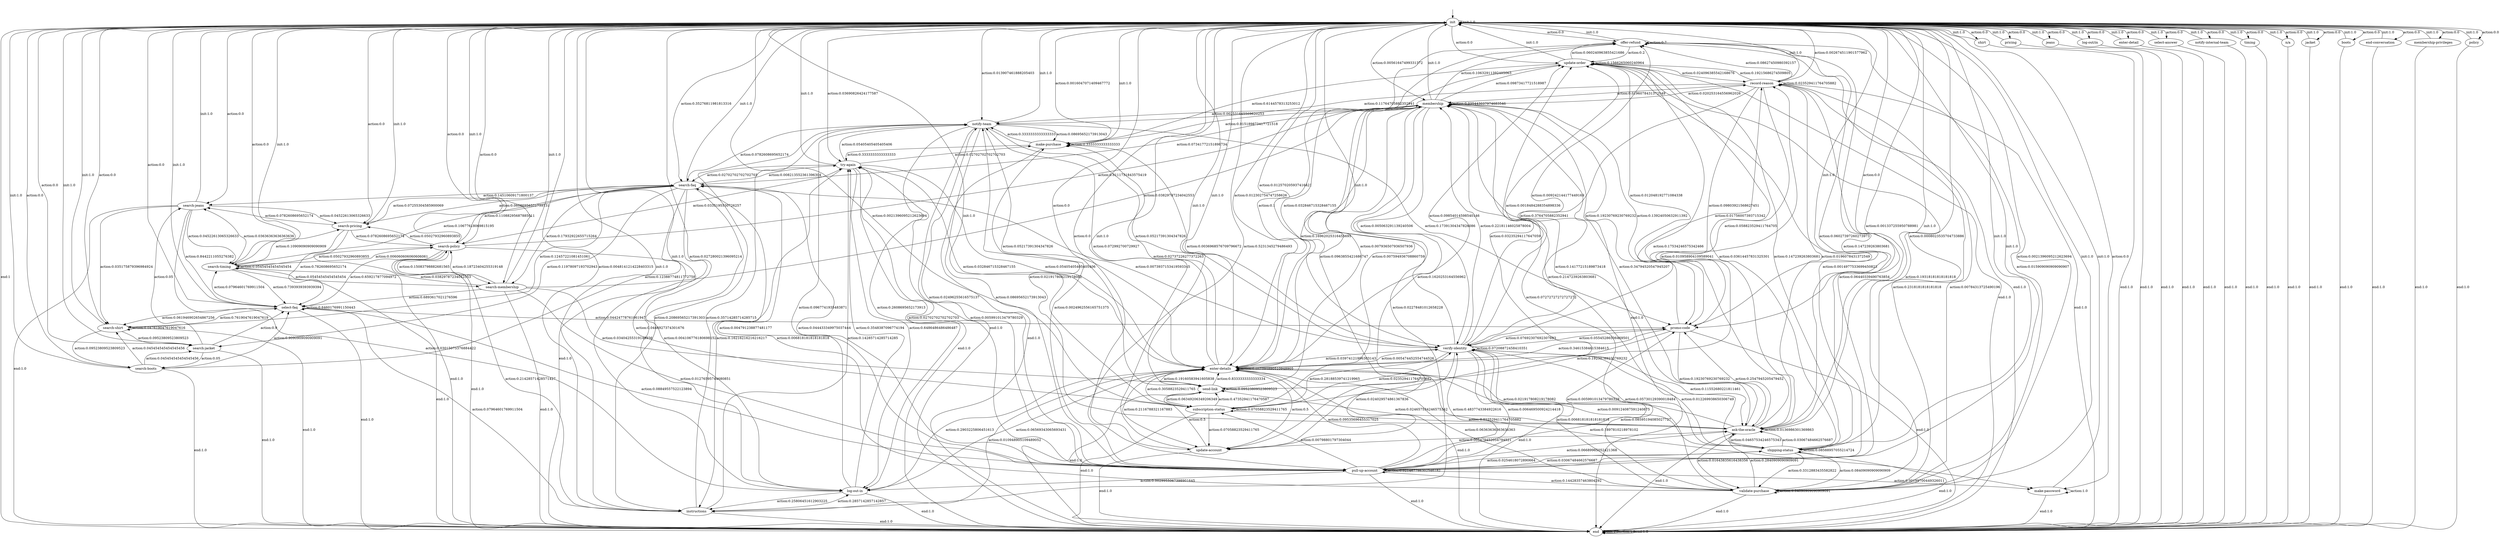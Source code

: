 digraph learned_mdp {
s0 [label="init"];
s1 [label="offer-refund"];
s2 [label="search-jeans"];
s3 [label="make-purchase"];
s4 [label="shirt"];
s5 [label="pricing"];
s6 [label="search-pricing"];
s7 [label="search-membership"];
s8 [label="try-again"];
s9 [label="promo-code"];
s10 [label="jeans"];
s11 [label="log-out/in"];
s12 [label="enter-detail"];
s13 [label="select-answer"];
s14 [label="validate-purchase"];
s15 [label="notify-internal-team"];
s16 [label="verify-identity"];
s17 [label="log-out-in"];
s18 [label="update-order"];
s19 [label="subscription-status"];
s20 [label="select-faq"];
s21 [label="make-password"];
s22 [label="ask-the-oracle"];
s23 [label="instructions"];
s24 [label="search-timing"];
s25 [label="shipping-status"];
s26 [label="pull-up-account"];
s27 [label="search-boots"];
s28 [label="update-account"];
s29 [label="timing"];
s30 [label="n/a"];
s31 [label="jacket"];
s32 [label="boots"];
s33 [label="end-conversation"];
s34 [label="search-shirt"];
s35 [label="record-reason"];
s36 [label="search-jacket"];
s37 [label="send-link"];
s38 [label="enter-details"];
s39 [label="membership-privileges"];
s40 [label="search-faq"];
s41 [label="notify-team"];
s42 [label="membership"];
s43 [label="search-policy"];
s44 [label="policy"];
s45 [label="end"];
s0 -> s0  [label="init:1.0"];
s0 -> s1  [label="action:0.0"];
s0 -> s2  [label="action:0.0"];
s0 -> s3  [label="action:0.0016047071409467772"];
s0 -> s4  [label="action:0.0"];
s0 -> s5  [label="action:0.0"];
s0 -> s6  [label="action:0.0"];
s0 -> s7  [label="action:0.0"];
s0 -> s8  [label="action:0.03690826424177587"];
s0 -> s9  [label="action:0.0"];
s0 -> s10  [label="action:0.0"];
s0 -> s11  [label="action:0.0"];
s0 -> s12  [label="action:0.0"];
s0 -> s13  [label="action:0.0"];
s0 -> s14  [label="action:0.0021396095212623694"];
s0 -> s15  [label="action:0.0"];
s0 -> s16  [label="action:0.012570205937416421"];
s0 -> s17  [label="action:0.027280021396095214"];
s0 -> s18  [label="action:0.0"];
s0 -> s19  [label="action:0.0021396095212623694"];
s0 -> s20  [label="action:0.0"];
s0 -> s21  [label="action:0.0"];
s0 -> s22  [label="action:0.001337255950788981"];
s0 -> s23  [label="action:0.0048141214228403315"];
s0 -> s24  [label="action:0.0"];
s0 -> s25  [label="action:0.0008023535704733886"];
s0 -> s26  [label="action:0.5231345279486493"];
s0 -> s27  [label="action:0.0"];
s0 -> s28  [label="action:0.0"];
s0 -> s29  [label="action:0.0"];
s0 -> s30  [label="action:0.0"];
s0 -> s31  [label="action:0.0"];
s0 -> s32  [label="action:0.0"];
s0 -> s33  [label="action:0.0"];
s0 -> s34  [label="action:0.0"];
s0 -> s35  [label="action:0.002674511901577962"];
s0 -> s36  [label="action:0.0"];
s0 -> s37  [label="action:0.0"];
s0 -> s38  [label="action:0.012302754747258626"];
s0 -> s39  [label="action:0.0"];
s0 -> s40  [label="action:0.35276811981813316"];
s0 -> s41  [label="action:0.013907461888205403"];
s0 -> s42  [label="action:0.00561647499331372"];
s0 -> s43  [label="action:0.0"];
s0 -> s44  [label="action:0.0"];
s0 -> s45  [label="end:1"];
s1 -> s0  [label="init:1.0"];
s1 -> s1  [label="action:0.7"];
s1 -> s18  [label="action:0.2"];
s1 -> s38  [label="action:0.1"];
s1 -> s45 [label="end:1.0"];
s2 -> s0  [label="init:1.0"];
s2 -> s6  [label="action:0.04522613065326633"];
s2 -> s17  [label="action:0.03015075376884422"];
s2 -> s20  [label="action:0.8442211055276382"];
s2 -> s24  [label="action:0.04522613065326633"];
s2 -> s34  [label="action:0.035175879396984924"];
s2 -> s45 [label="end:1.0"];
s3 -> s0  [label="init:1.0"];
s3 -> s3  [label="action:0.3333333333333333"];
s3 -> s8  [label="action:0.3333333333333333"];
s3 -> s41  [label="action:0.3333333333333333"];
s3 -> s45 [label="end:1.0"];
s4 -> s0  [label="init:1.0"];
s4 -> s45 [label="end:1.0"];
s5 -> s0  [label="init:1.0"];
s5 -> s45 [label="end:1.0"];
s6 -> s0  [label="init:1.0"];
s6 -> s2  [label="action:0.0782608695652174"];
s6 -> s20  [label="action:0.782608695652174"];
s6 -> s40  [label="action:0.06086956521739131"];
s6 -> s43  [label="action:0.0782608695652174"];
s6 -> s45 [label="end:1.0"];
s7 -> s0  [label="init:1.0"];
s7 -> s20  [label="action:0.6893617021276596"];
s7 -> s24  [label="action:0.03829787234042553"];
s7 -> s26  [label="action:0.01276595744680851"];
s7 -> s37  [label="action:0.03404255319148936"];
s7 -> s42  [label="action:0.03829787234042553"];
s7 -> s43  [label="action:0.18723404255319148"];
s7 -> s45 [label="end:1.0"];
s8 -> s0  [label="init:1.0"];
s8 -> s3  [label="action:0.02702702702702703"];
s8 -> s17  [label="action:0.6486486486486487"];
s8 -> s23  [label="action:0.16216216216216217"];
s8 -> s26  [label="action:0.02702702702702703"];
s8 -> s38  [label="action:0.05405405405405406"];
s8 -> s40  [label="action:0.02702702702702703"];
s8 -> s41  [label="action:0.05405405405405406"];
s8 -> s45 [label="end:1.0"];
s9 -> s0  [label="init:1.0"];
s9 -> s16  [label="action:0.07692307692307693"];
s9 -> s22  [label="action:0.19230769230769232"];
s9 -> s37  [label="action:0.19230769230769232"];
s9 -> s38  [label="action:0.34615384615384615"];
s9 -> s42  [label="action:0.19230769230769232"];
s9 -> s45 [label="end:1.0"];
s10 -> s0  [label="init:1.0"];
s10 -> s45 [label="end:1.0"];
s11 -> s0  [label="init:1.0"];
s11 -> s45 [label="end:1.0"];
s12 -> s0  [label="init:1.0"];
s12 -> s45 [label="end:1.0"];
s13 -> s0  [label="init:1.0"];
s13 -> s45 [label="end:1.0"];
s14 -> s0  [label="init:1.0"];
s14 -> s1  [label="action:0.015909090909090907"];
s14 -> s14  [label="action:0.04090909090909091"];
s14 -> s16  [label="action:0.006818181818181818"];
s14 -> s18  [label="action:0.19318181818181818"];
s14 -> s22  [label="action:0.2840909090909091"];
s14 -> s25  [label="action:0.08409090909090909"];
s14 -> s35  [label="action:0.2318181818181818"];
s14 -> s38  [label="action:0.06363636363636363"];
s14 -> s40  [label="action:0.006818181818181818"];
s14 -> s42  [label="action:0.07272727272727272"];
s14 -> s45 [label="end:1.0"];
s15 -> s0  [label="init:1.0"];
s15 -> s45 [label="end:1.0"];
s16 -> s0  [label="init:1.0"];
s16 -> s1  [label="action:0.009242144177449169"];
s16 -> s3  [label="action:0.0036968576709796672"];
s16 -> s9  [label="action:0.05545286506469501"];
s16 -> s14  [label="action:0.08595194085027727"];
s16 -> s16  [label="action:0.07208872458410351"];
s16 -> s18  [label="action:0.0018484288354898336"];
s16 -> s19  [label="action:0.28188539741219965"];
s16 -> s22  [label="action:0.11552680221811461"];
s16 -> s25  [label="action:0.05730129390018484"];
s16 -> s26  [label="action:0.006469500924214418"];
s16 -> s28  [label="action:0.024029574861367836"];
s16 -> s35  [label="action:0.01756007393715342"];
s16 -> s38  [label="action:0.03974121996303143"];
s16 -> s40  [label="action:0.0073937153419593345"];
s16 -> s42  [label="action:0.22181146025878004"];
s16 -> s45 [label="end:1.0"];
s17 -> s0  [label="init:1.0"];
s17 -> s8  [label="action:0.3548387096774194"];
s17 -> s23  [label="action:0.25806451612903225"];
s17 -> s38  [label="action:0.2903225806451613"];
s17 -> s41  [label="action:0.0967741935483871"];
s17 -> s45 [label="end:1.0"];
s18 -> s0  [label="init:1.0"];
s18 -> s1  [label="action:0.060240963855421686"];
s18 -> s3  [label="action:0.6144578313253012"];
s18 -> s9  [label="action:0.012048192771084338"];
s18 -> s18  [label="action:0.1566265060240964"];
s18 -> s25  [label="action:0.03614457831325301"];
s18 -> s28  [label="action:0.0963855421686747"];
s18 -> s35  [label="action:0.024096385542168676"];
s18 -> s45 [label="end:1.0"];
s19 -> s0  [label="init:1.0"];
s19 -> s16  [label="action:0.023529411764705882"];
s19 -> s18  [label="action:0.03235294117647059"];
s19 -> s19  [label="action:0.07058823529411765"];
s19 -> s22  [label="action:0.023529411764705882"];
s19 -> s28  [label="action:0.07058823529411765"];
s19 -> s37  [label="action:0.47352941176470587"];
s19 -> s38  [label="action:0.3058823529411765"];
s19 -> s45 [label="end:1.0"];
s20 -> s0  [label="init:1.0"];
s20 -> s9  [label="action:0.04424778761061947"];
s20 -> s20  [label="action:0.6460176991150443"];
s20 -> s23  [label="action:0.07964601769911504"];
s20 -> s24  [label="action:0.07964601769911504"];
s20 -> s26  [label="action:0.08849557522123894"];
s20 -> s34  [label="action:0.061946902654867256"];
s20 -> s45 [label="end:1.0"];
s21 -> s0  [label="init:1.0"];
s21 -> s21  [label="action:1.0"];
s21 -> s45 [label="end:1.0"];
s22 -> s0  [label="init:1.0"];
s22 -> s1  [label="action:0.06027397260273973"];
s22 -> s9  [label="action:0.2547945205479452"];
s22 -> s14  [label="action:0.01643835616438356"];
s22 -> s18  [label="action:0.17534246575342466"];
s22 -> s22  [label="action:0.0136986301369863"];
s22 -> s25  [label="action:0.04657534246575343"];
s22 -> s28  [label="action:0.005479452054794521"];
s22 -> s35  [label="action:0.010958904109589041"];
s22 -> s37  [label="action:0.024657534246575342"];
s22 -> s38  [label="action:0.021917808219178082"];
s22 -> s41  [label="action:0.021917808219178082"];
s22 -> s42  [label="action:0.34794520547945207"];
s22 -> s45 [label="end:1.0"];
s23 -> s0  [label="init:1.0"];
s23 -> s8  [label="action:0.14285714285714285"];
s23 -> s17  [label="action:0.2857142857142857"];
s23 -> s41  [label="action:0.35714285714285715"];
s23 -> s43  [label="action:0.21428571428571427"];
s23 -> s45 [label="end:1.0"];
s24 -> s0  [label="init:1.0"];
s24 -> s2  [label="action:0.03636363636363636"];
s24 -> s6  [label="action:0.10909090909090909"];
s24 -> s7  [label="action:0.05454545454545454"];
s24 -> s20  [label="action:0.7393939393939394"];
s24 -> s24  [label="action:0.05454545454545454"];
s24 -> s43  [label="action:0.006060606060606061"];
s24 -> s45 [label="end:1.0"];
s25 -> s0  [label="init:1.0"];
s25 -> s1  [label="action:0.147239263803681"];
s25 -> s14  [label="action:0.3312883435582822"];
s25 -> s16  [label="action:0.012269938650306749"];
s25 -> s18  [label="action:0.147239263803681"];
s25 -> s22  [label="action:0.03067484662576687"];
s25 -> s25  [label="action:0.08588957055214724"];
s25 -> s26  [label="action:0.03067484662576687"];
s25 -> s42  [label="action:0.2147239263803681"];
s25 -> s45 [label="end:1.0"];
s26 -> s0  [label="init:1.0"];
s26 -> s3  [label="action:0.0024962556165751375"];
s26 -> s8  [label="action:0.005991013479780329"];
s26 -> s9  [label="action:0.005991013479780329"];
s26 -> s14  [label="action:0.14428357463804292"];
s26 -> s16  [label="action:0.4837743384922616"];
s26 -> s17  [label="action:0.0029955067398901645"];
s26 -> s18  [label="action:0.0014977533699450823"];
s26 -> s19  [label="action:0.00798801797304044"];
s26 -> s21  [label="action:0.00199700449326011"];
s26 -> s22  [label="action:0.06689965052421368"];
s26 -> s25  [label="action:0.0254618072890664"];
s26 -> s26  [label="action:0.021467798302546182"];
s26 -> s35  [label="action:0.06440339490763854"];
s26 -> s38  [label="action:0.09535696455317025"];
s26 -> s40  [label="action:0.044433349975037444"];
s26 -> s41  [label="action:0.02496255616575137"];
s26 -> s45 [label="end:1.0"];
s27 -> s0  [label="init:1.0"];
s27 -> s20  [label="action:0.9090909090909091"];
s27 -> s34  [label="action:0.045454545454545456"];
s27 -> s36  [label="action:0.045454545454545456"];
s27 -> s45 [label="end:1.0"];
s28 -> s0  [label="init:1.0"];
s28 -> s37  [label="action:0.5"];
s28 -> s38  [label="action:0.5"];
s28 -> s45 [label="end:1.0"];
s29 -> s0  [label="init:1.0"];
s29 -> s45 [label="end:1.0"];
s30 -> s0  [label="init:1.0"];
s30 -> s45 [label="end:1.0"];
s31 -> s0  [label="init:1.0"];
s31 -> s45 [label="end:1.0"];
s32 -> s0  [label="init:1.0"];
s32 -> s45 [label="end:1.0"];
s33 -> s0  [label="init:1.0"];
s33 -> s45 [label="end:1.0"];
s34 -> s0  [label="init:1.0"];
s34 -> s20  [label="action:0.7619047619047619"];
s34 -> s27  [label="action:0.09523809523809523"];
s34 -> s34  [label="action:0.047619047619047616"];
s34 -> s36  [label="action:0.09523809523809523"];
s34 -> s45 [label="end:1.0"];
s35 -> s0  [label="init:1.0"];
s35 -> s1  [label="action:0.08627450980392157"];
s35 -> s9  [label="action:0.09803921568627451"];
s35 -> s14  [label="action:0.00784313725490196"];
s35 -> s16  [label="action:0.3764705882352941"];
s35 -> s18  [label="action:0.19215686274509805"];
s35 -> s22  [label="action:0.0196078431372549"];
s35 -> s35  [label="action:0.023529411764705882"];
s35 -> s38  [label="action:0.058823529411764705"];
s35 -> s41  [label="action:0.11764705882352941"];
s35 -> s42  [label="action:0.0196078431372549"];
s35 -> s45 [label="end:1.0"];
s36 -> s0  [label="init:1.0"];
s36 -> s2  [label="action:0.05"];
s36 -> s20  [label="action:0.9"];
s36 -> s27  [label="action:0.05"];
s36 -> s45 [label="end:1.0"];
s37 -> s0  [label="init:1.0"];
s37 -> s19  [label="action:0.06349206349206349"];
s37 -> s37  [label="action:0.09523809523809523"];
s37 -> s38  [label="action:0.8333333333333334"];
s37 -> s42  [label="action:0.007936507936507936"];
s37 -> s45 [label="end:1.0"];
s38 -> s0  [label="init:1.0"];
s38 -> s1  [label="action:0.032846715328467155"];
s38 -> s3  [label="action:0.02737226277372263"];
s38 -> s8  [label="action:0.032846715328467155"];
s38 -> s16  [label="action:0.005474452554744526"];
s38 -> s17  [label="action:0.06569343065693431"];
s38 -> s18  [label="action:0.09854014598540146"];
s38 -> s21  [label="action:0.1897810218978102"];
s38 -> s23  [label="action:0.010948905109489052"];
s38 -> s25  [label="action:0.009124087591240875"];
s38 -> s28  [label="action:0.2116788321167883"];
s38 -> s37  [label="action:0.19160583941605838"];
s38 -> s38  [label="action:0.051094890510948905"];
s38 -> s41  [label="action:0.072992700729927"];
s38 -> s45 [label="end:1.0"];
s39 -> s0  [label="init:1.0"];
s39 -> s45 [label="end:1.0"];
s40 -> s0  [label="init:1.0"];
s40 -> s2  [label="action:0.14510609171800137"];
s40 -> s6  [label="action:0.07255304585900069"];
s40 -> s7  [label="action:0.17932922655715264"];
s40 -> s8  [label="action:0.008213552361396304"];
s40 -> s17  [label="action:0.004106776180698152"];
s40 -> s24  [label="action:0.10677618069815195"];
s40 -> s26  [label="action:0.004791238877481177"];
s40 -> s27  [label="action:0.12388774811772758"];
s40 -> s34  [label="action:0.12457221081451061"];
s40 -> s36  [label="action:0.11978097193702943"];
s40 -> s43  [label="action:0.11088295687885011"];
s40 -> s45 [label="end:1.0"];
s41 -> s0  [label="init:1.0"];
s41 -> s3  [label="action:0.08695652173913043"];
s41 -> s9  [label="action:0.17391304347826086"];
s41 -> s16  [label="action:0.05217391304347826"];
s41 -> s17  [label="action:0.2608695652173913"];
s41 -> s23  [label="action:0.20869565217391303"];
s41 -> s26  [label="action:0.08695652173913043"];
s41 -> s38  [label="action:0.05217391304347826"];
s41 -> s40  [label="action:0.0782608695652174"];
s41 -> s45 [label="end:1.0"];
s42 -> s0  [label="init:1.0"];
s42 -> s1  [label="action:0.10632911392405063"];
s42 -> s3  [label="action:0.015189873417721518"];
s42 -> s9  [label="action:0.13924050632911392"];
s42 -> s16  [label="action:0.005063291139240506"];
s42 -> s18  [label="action:0.09873417721518987"];
s42 -> s19  [label="action:0.007594936708860759"];
s42 -> s22  [label="action:0.14177215189873418"];
s42 -> s23  [label="action:0.02278481012658228"];
s42 -> s28  [label="action:0.1620253164556962"];
s42 -> s35  [label="action:0.020253164556962026"];
s42 -> s38  [label="action:0.16962025316455695"];
s42 -> s40  [label="action:0.07341772151898734"];
s42 -> s41  [label="action:0.002531645569620253"];
s42 -> s42  [label="action:0.035443037974683546"];
s42 -> s45 [label="end:1.0"];
s43 -> s0  [label="init:1.0"];
s43 -> s6  [label="action:0.05027932960893855"];
s43 -> s7  [label="action:0.15083798882681565"];
s43 -> s8  [label="action:0.0335195530726257"];
s43 -> s19  [label="action:0.0446927374301676"];
s43 -> s20  [label="action:0.659217877094972"];
s43 -> s24  [label="action:0.05027932960893855"];
s43 -> s42  [label="action:0.0111731843575419"];
s43 -> s45 [label="end:1.0"];
s44 -> s0  [label="init:1.0"];
s44 -> s45 [label="end:1.0"];
s45 -> s45 [label="init:1.0"];
s45 -> s45  [label="action:1.0"];
s45 -> s45  [label="end:1.0"];
__start0 [label="", shape=none];
__start0 -> s0  [label=""];
}